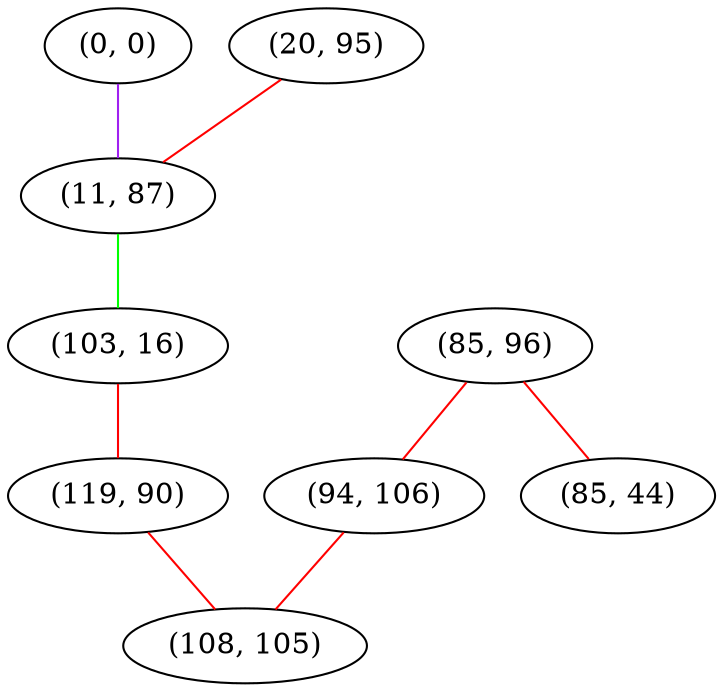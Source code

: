 graph "" {
"(0, 0)";
"(85, 96)";
"(20, 95)";
"(11, 87)";
"(94, 106)";
"(103, 16)";
"(119, 90)";
"(85, 44)";
"(108, 105)";
"(0, 0)" -- "(11, 87)"  [color=purple, key=0, weight=4];
"(85, 96)" -- "(85, 44)"  [color=red, key=0, weight=1];
"(85, 96)" -- "(94, 106)"  [color=red, key=0, weight=1];
"(20, 95)" -- "(11, 87)"  [color=red, key=0, weight=1];
"(11, 87)" -- "(103, 16)"  [color=green, key=0, weight=2];
"(94, 106)" -- "(108, 105)"  [color=red, key=0, weight=1];
"(103, 16)" -- "(119, 90)"  [color=red, key=0, weight=1];
"(119, 90)" -- "(108, 105)"  [color=red, key=0, weight=1];
}
